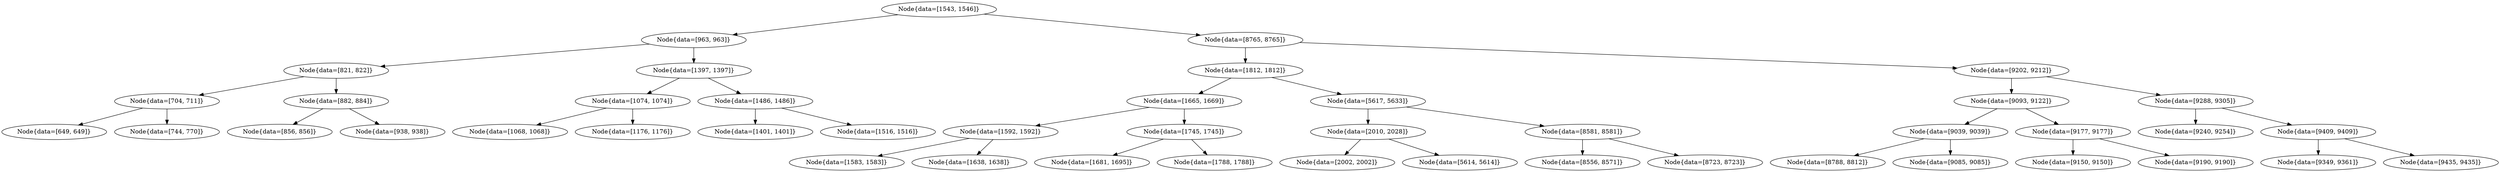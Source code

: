 digraph G{
268499886 [label="Node{data=[1543, 1546]}"]
268499886 -> 803793969
803793969 [label="Node{data=[963, 963]}"]
803793969 -> 1186783022
1186783022 [label="Node{data=[821, 822]}"]
1186783022 -> 1495792782
1495792782 [label="Node{data=[704, 711]}"]
1495792782 -> 1324196239
1324196239 [label="Node{data=[649, 649]}"]
1495792782 -> 646726919
646726919 [label="Node{data=[744, 770]}"]
1186783022 -> 107592535
107592535 [label="Node{data=[882, 884]}"]
107592535 -> 1624044696
1624044696 [label="Node{data=[856, 856]}"]
107592535 -> 1125040343
1125040343 [label="Node{data=[938, 938]}"]
803793969 -> 124654028
124654028 [label="Node{data=[1397, 1397]}"]
124654028 -> 1284944245
1284944245 [label="Node{data=[1074, 1074]}"]
1284944245 -> 1274672203
1274672203 [label="Node{data=[1068, 1068]}"]
1284944245 -> 2126814619
2126814619 [label="Node{data=[1176, 1176]}"]
124654028 -> 164828158
164828158 [label="Node{data=[1486, 1486]}"]
164828158 -> 1891047080
1891047080 [label="Node{data=[1401, 1401]}"]
164828158 -> 1961422681
1961422681 [label="Node{data=[1516, 1516]}"]
268499886 -> 773491738
773491738 [label="Node{data=[8765, 8765]}"]
773491738 -> 1070020292
1070020292 [label="Node{data=[1812, 1812]}"]
1070020292 -> 1997366722
1997366722 [label="Node{data=[1665, 1669]}"]
1997366722 -> 1152175709
1152175709 [label="Node{data=[1592, 1592]}"]
1152175709 -> 1051521166
1051521166 [label="Node{data=[1583, 1583]}"]
1152175709 -> 953909385
953909385 [label="Node{data=[1638, 1638]}"]
1997366722 -> 610582821
610582821 [label="Node{data=[1745, 1745]}"]
610582821 -> 102251986
102251986 [label="Node{data=[1681, 1695]}"]
610582821 -> 1609139487
1609139487 [label="Node{data=[1788, 1788]}"]
1070020292 -> 995269027
995269027 [label="Node{data=[5617, 5633]}"]
995269027 -> 960305669
960305669 [label="Node{data=[2010, 2028]}"]
960305669 -> 2123122269
2123122269 [label="Node{data=[2002, 2002]}"]
960305669 -> 1834939886
1834939886 [label="Node{data=[5614, 5614]}"]
995269027 -> 1114564199
1114564199 [label="Node{data=[8581, 8581]}"]
1114564199 -> 324149533
324149533 [label="Node{data=[8556, 8571]}"]
1114564199 -> 267400068
267400068 [label="Node{data=[8723, 8723]}"]
773491738 -> 362497553
362497553 [label="Node{data=[9202, 9212]}"]
362497553 -> 544462619
544462619 [label="Node{data=[9093, 9122]}"]
544462619 -> 581648577
581648577 [label="Node{data=[9039, 9039]}"]
581648577 -> 742992643
742992643 [label="Node{data=[8788, 8812]}"]
581648577 -> 1672301397
1672301397 [label="Node{data=[9085, 9085]}"]
544462619 -> 1574470452
1574470452 [label="Node{data=[9177, 9177]}"]
1574470452 -> 630029574
630029574 [label="Node{data=[9150, 9150]}"]
1574470452 -> 1090083719
1090083719 [label="Node{data=[9190, 9190]}"]
362497553 -> 1225213742
1225213742 [label="Node{data=[9288, 9305]}"]
1225213742 -> 1356835865
1356835865 [label="Node{data=[9240, 9254]}"]
1225213742 -> 519343689
519343689 [label="Node{data=[9409, 9409]}"]
519343689 -> 341560179
341560179 [label="Node{data=[9349, 9361]}"]
519343689 -> 1729548513
1729548513 [label="Node{data=[9435, 9435]}"]
}